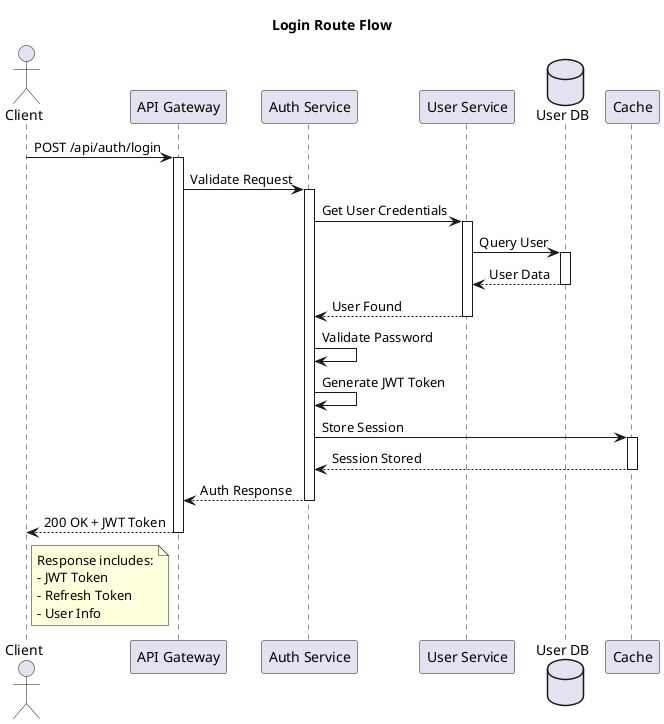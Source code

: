 @startuml Login Route

title Login Route Flow

actor Client
participant "API Gateway" as Gateway
participant "Auth Service" as Auth
participant "User Service" as User
database "User DB" as DB
participant "Cache" as Cache

Client -> Gateway: POST /api/auth/login
activate Gateway

Gateway -> Auth: Validate Request
activate Auth

Auth -> User: Get User Credentials
activate User
User -> DB: Query User
activate DB
DB --> User: User Data
deactivate DB
User --> Auth: User Found
deactivate User

Auth -> Auth: Validate Password
Auth -> Auth: Generate JWT Token

Auth -> Cache: Store Session
activate Cache
Cache --> Auth: Session Stored
deactivate Cache

Auth --> Gateway: Auth Response
deactivate Auth

Gateway --> Client: 200 OK + JWT Token
deactivate Gateway

note right of Client
  Response includes:
  - JWT Token
  - Refresh Token
  - User Info
end note

@enduml
